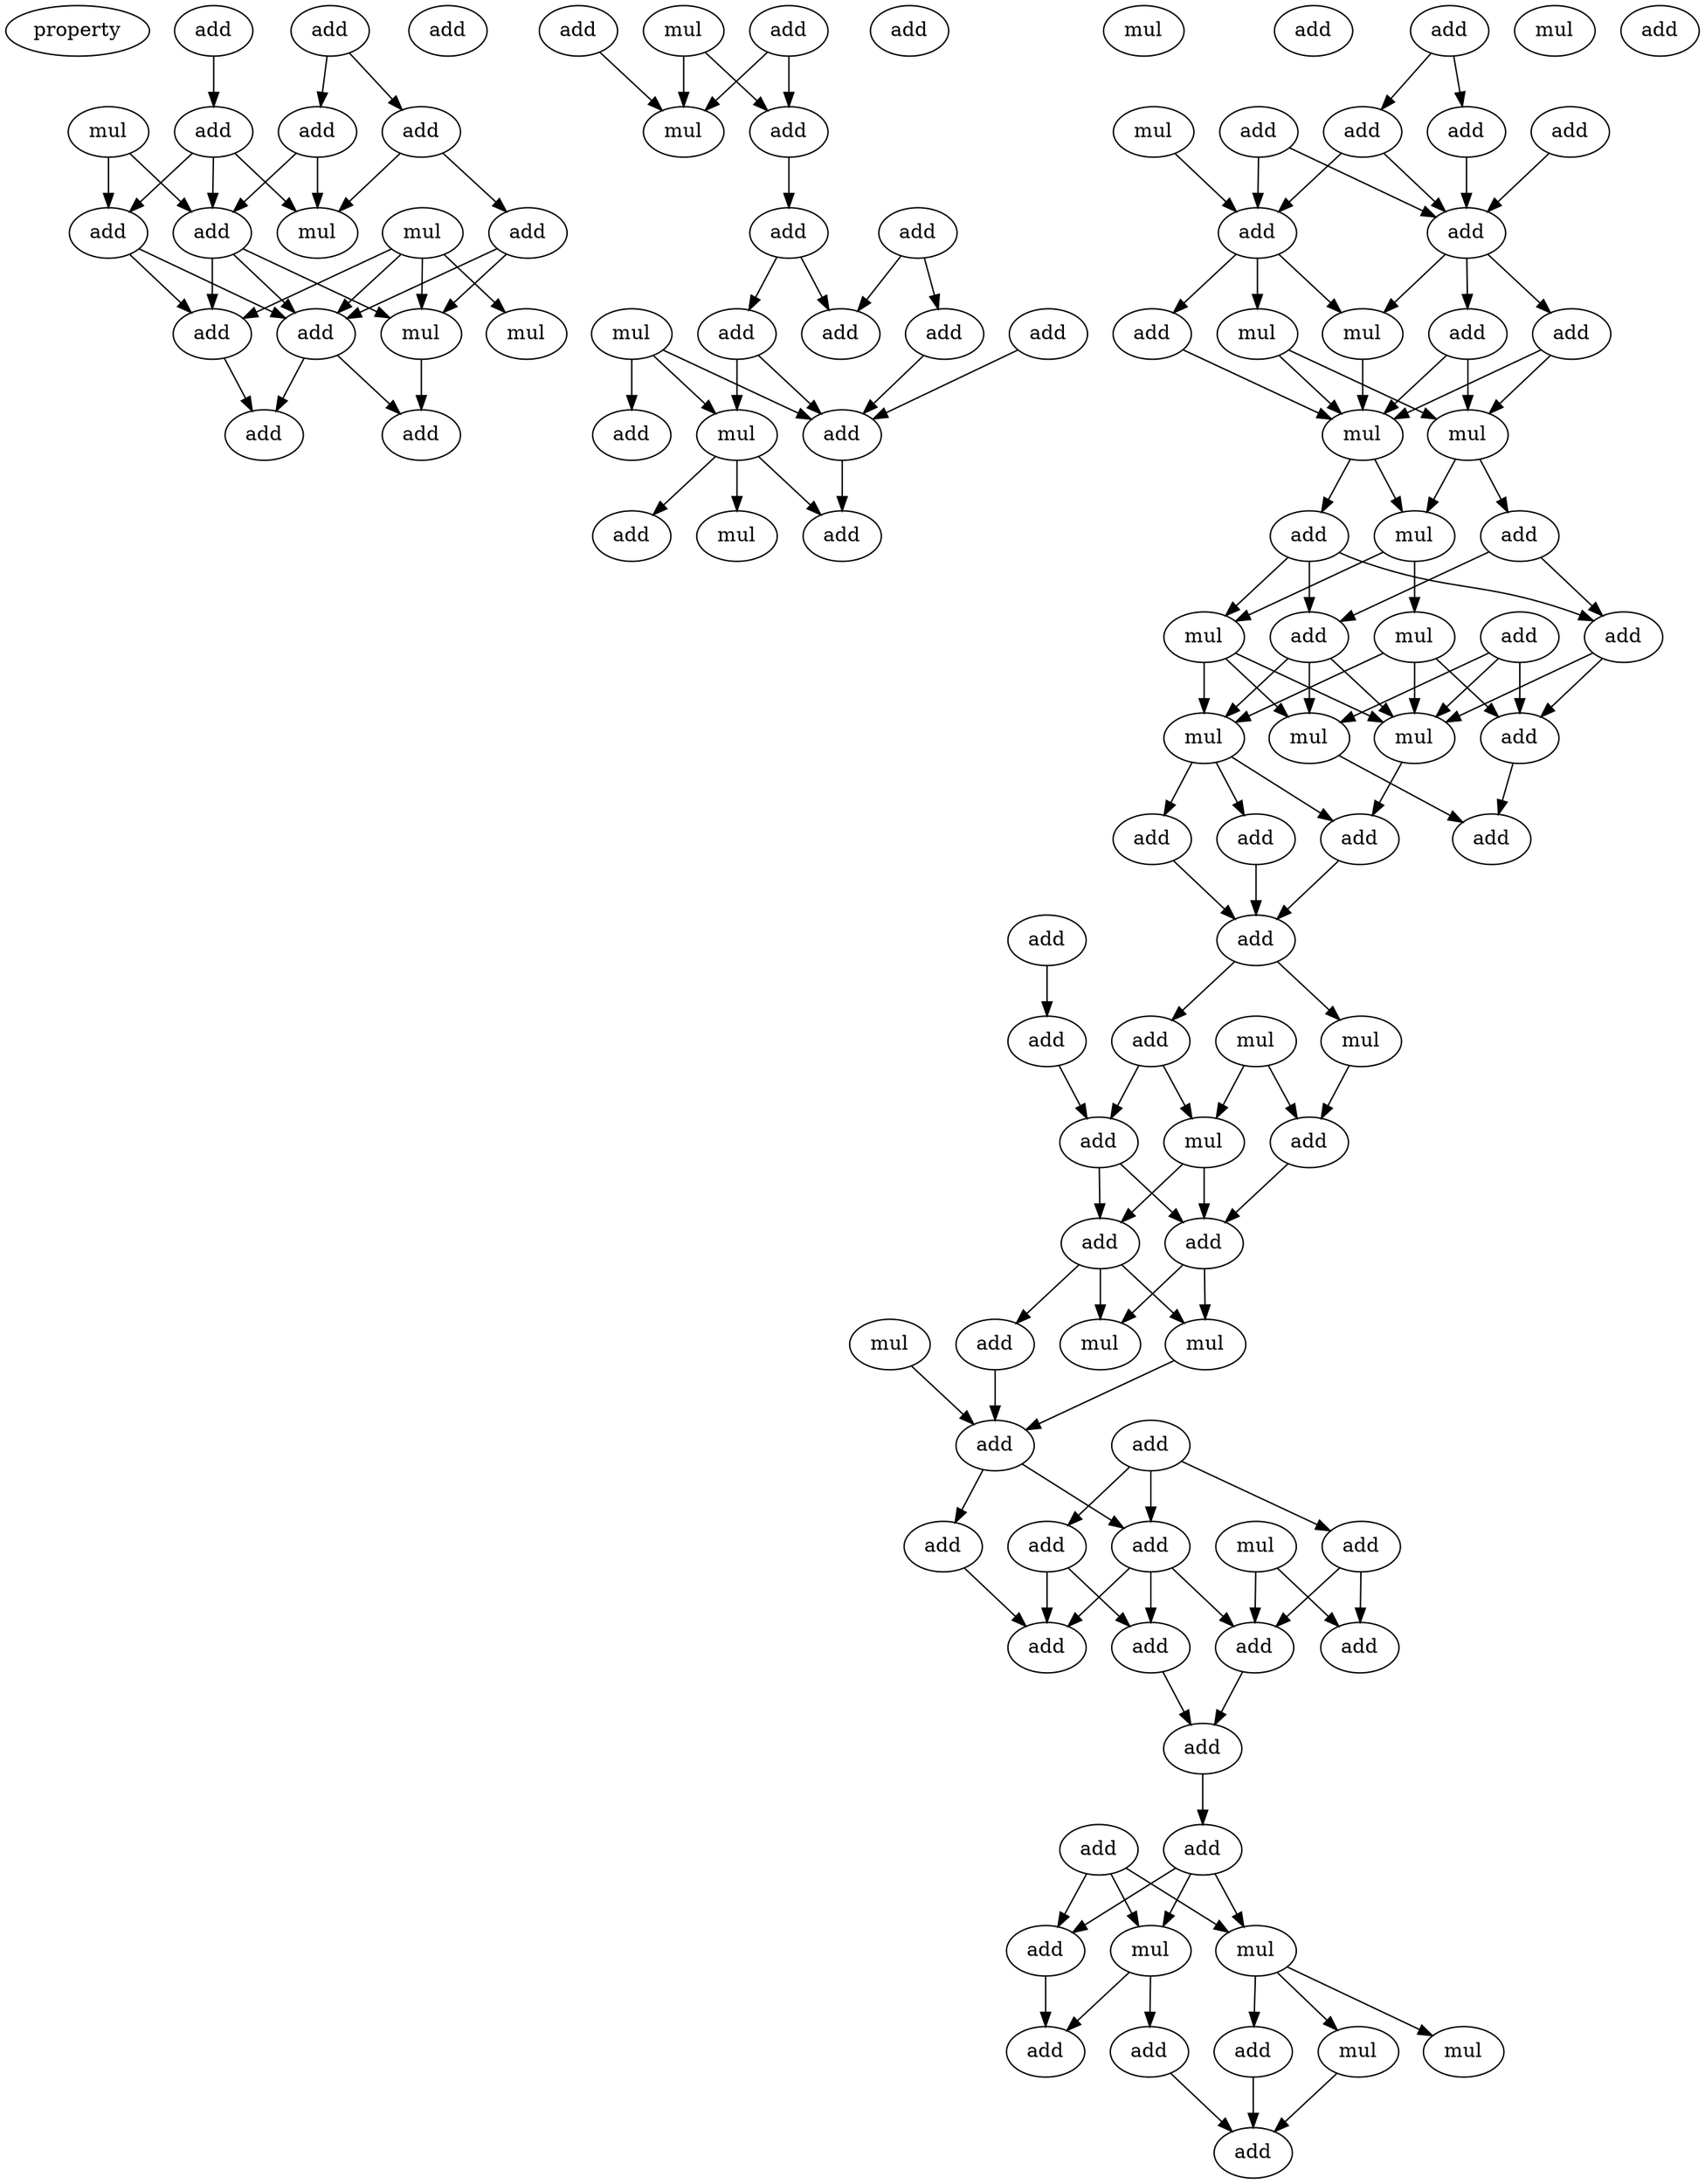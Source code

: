 digraph {
    node [fontcolor=black]
    property [mul=2,lf=1.5]
    0 [ label = add ];
    1 [ label = add ];
    2 [ label = add ];
    3 [ label = mul ];
    4 [ label = add ];
    5 [ label = add ];
    6 [ label = mul ];
    7 [ label = add ];
    8 [ label = add ];
    9 [ label = add ];
    10 [ label = mul ];
    11 [ label = add ];
    12 [ label = add ];
    13 [ label = mul ];
    14 [ label = mul ];
    15 [ label = add ];
    16 [ label = add ];
    17 [ label = add ];
    18 [ label = add ];
    19 [ label = add ];
    20 [ label = mul ];
    21 [ label = add ];
    22 [ label = mul ];
    23 [ label = add ];
    24 [ label = mul ];
    25 [ label = add ];
    26 [ label = add ];
    27 [ label = add ];
    28 [ label = add ];
    29 [ label = add ];
    30 [ label = add ];
    31 [ label = mul ];
    32 [ label = add ];
    33 [ label = add ];
    34 [ label = mul ];
    35 [ label = add ];
    36 [ label = add ];
    37 [ label = mul ];
    38 [ label = add ];
    39 [ label = add ];
    40 [ label = add ];
    41 [ label = add ];
    42 [ label = add ];
    43 [ label = add ];
    44 [ label = mul ];
    45 [ label = add ];
    46 [ label = add ];
    47 [ label = add ];
    48 [ label = add ];
    49 [ label = add ];
    50 [ label = mul ];
    51 [ label = mul ];
    52 [ label = mul ];
    53 [ label = mul ];
    54 [ label = add ];
    55 [ label = mul ];
    56 [ label = add ];
    57 [ label = add ];
    58 [ label = add ];
    59 [ label = mul ];
    60 [ label = mul ];
    61 [ label = add ];
    62 [ label = mul ];
    63 [ label = mul ];
    64 [ label = add ];
    65 [ label = mul ];
    66 [ label = mul ];
    67 [ label = add ];
    68 [ label = add ];
    69 [ label = add ];
    70 [ label = add ];
    71 [ label = add ];
    72 [ label = add ];
    73 [ label = add ];
    74 [ label = mul ];
    75 [ label = add ];
    76 [ label = mul ];
    77 [ label = add ];
    78 [ label = mul ];
    79 [ label = add ];
    80 [ label = add ];
    81 [ label = add ];
    82 [ label = mul ];
    83 [ label = add ];
    84 [ label = mul ];
    85 [ label = mul ];
    86 [ label = add ];
    87 [ label = add ];
    88 [ label = add ];
    89 [ label = add ];
    90 [ label = mul ];
    91 [ label = add ];
    92 [ label = add ];
    93 [ label = add ];
    94 [ label = add ];
    95 [ label = add ];
    96 [ label = add ];
    97 [ label = add ];
    98 [ label = add ];
    99 [ label = add ];
    100 [ label = add ];
    101 [ label = mul ];
    102 [ label = add ];
    103 [ label = mul ];
    104 [ label = mul ];
    105 [ label = add ];
    106 [ label = mul ];
    107 [ label = add ];
    108 [ label = add ];
    109 [ label = add ];
    0 -> 4 [ name = 0 ];
    1 -> 2 [ name = 1 ];
    1 -> 5 [ name = 2 ];
    2 -> 9 [ name = 3 ];
    2 -> 10 [ name = 4 ];
    3 -> 7 [ name = 5 ];
    3 -> 8 [ name = 6 ];
    4 -> 7 [ name = 7 ];
    4 -> 8 [ name = 8 ];
    4 -> 10 [ name = 9 ];
    5 -> 8 [ name = 10 ];
    5 -> 10 [ name = 11 ];
    6 -> 11 [ name = 12 ];
    6 -> 12 [ name = 13 ];
    6 -> 13 [ name = 14 ];
    6 -> 14 [ name = 15 ];
    7 -> 11 [ name = 16 ];
    7 -> 12 [ name = 17 ];
    8 -> 11 [ name = 18 ];
    8 -> 12 [ name = 19 ];
    8 -> 14 [ name = 20 ];
    9 -> 12 [ name = 21 ];
    9 -> 14 [ name = 22 ];
    11 -> 16 [ name = 23 ];
    12 -> 15 [ name = 24 ];
    12 -> 16 [ name = 25 ];
    14 -> 15 [ name = 26 ];
    18 -> 24 [ name = 27 ];
    18 -> 25 [ name = 28 ];
    19 -> 24 [ name = 29 ];
    20 -> 24 [ name = 30 ];
    20 -> 25 [ name = 31 ];
    25 -> 27 [ name = 32 ];
    26 -> 28 [ name = 33 ];
    26 -> 32 [ name = 34 ];
    27 -> 30 [ name = 35 ];
    27 -> 32 [ name = 36 ];
    28 -> 35 [ name = 37 ];
    29 -> 35 [ name = 38 ];
    30 -> 34 [ name = 39 ];
    30 -> 35 [ name = 40 ];
    31 -> 33 [ name = 41 ];
    31 -> 34 [ name = 42 ];
    31 -> 35 [ name = 43 ];
    34 -> 36 [ name = 44 ];
    34 -> 37 [ name = 45 ];
    34 -> 38 [ name = 46 ];
    35 -> 36 [ name = 47 ];
    39 -> 40 [ name = 48 ];
    39 -> 43 [ name = 49 ];
    40 -> 45 [ name = 50 ];
    41 -> 45 [ name = 51 ];
    41 -> 46 [ name = 52 ];
    42 -> 45 [ name = 53 ];
    43 -> 45 [ name = 54 ];
    43 -> 46 [ name = 55 ];
    44 -> 46 [ name = 56 ];
    45 -> 48 [ name = 57 ];
    45 -> 49 [ name = 58 ];
    45 -> 51 [ name = 59 ];
    46 -> 47 [ name = 60 ];
    46 -> 50 [ name = 61 ];
    46 -> 51 [ name = 62 ];
    47 -> 53 [ name = 63 ];
    48 -> 52 [ name = 64 ];
    48 -> 53 [ name = 65 ];
    49 -> 52 [ name = 66 ];
    49 -> 53 [ name = 67 ];
    50 -> 52 [ name = 68 ];
    50 -> 53 [ name = 69 ];
    51 -> 53 [ name = 70 ];
    52 -> 55 [ name = 71 ];
    52 -> 56 [ name = 72 ];
    53 -> 54 [ name = 73 ];
    53 -> 55 [ name = 74 ];
    54 -> 57 [ name = 75 ];
    54 -> 59 [ name = 76 ];
    54 -> 61 [ name = 77 ];
    55 -> 59 [ name = 78 ];
    55 -> 60 [ name = 79 ];
    56 -> 57 [ name = 80 ];
    56 -> 61 [ name = 81 ];
    57 -> 64 [ name = 82 ];
    57 -> 65 [ name = 83 ];
    58 -> 63 [ name = 84 ];
    58 -> 64 [ name = 85 ];
    58 -> 65 [ name = 86 ];
    59 -> 62 [ name = 87 ];
    59 -> 63 [ name = 88 ];
    59 -> 65 [ name = 89 ];
    60 -> 62 [ name = 90 ];
    60 -> 64 [ name = 91 ];
    60 -> 65 [ name = 92 ];
    61 -> 62 [ name = 93 ];
    61 -> 63 [ name = 94 ];
    61 -> 65 [ name = 95 ];
    62 -> 67 [ name = 96 ];
    62 -> 69 [ name = 97 ];
    62 -> 70 [ name = 98 ];
    63 -> 68 [ name = 99 ];
    64 -> 68 [ name = 100 ];
    65 -> 70 [ name = 101 ];
    67 -> 71 [ name = 102 ];
    69 -> 71 [ name = 103 ];
    70 -> 71 [ name = 104 ];
    71 -> 73 [ name = 105 ];
    71 -> 74 [ name = 106 ];
    72 -> 75 [ name = 107 ];
    73 -> 78 [ name = 108 ];
    73 -> 79 [ name = 109 ];
    74 -> 77 [ name = 110 ];
    75 -> 79 [ name = 111 ];
    76 -> 77 [ name = 112 ];
    76 -> 78 [ name = 113 ];
    77 -> 81 [ name = 114 ];
    78 -> 80 [ name = 115 ];
    78 -> 81 [ name = 116 ];
    79 -> 80 [ name = 117 ];
    79 -> 81 [ name = 118 ];
    80 -> 82 [ name = 119 ];
    80 -> 83 [ name = 120 ];
    80 -> 85 [ name = 121 ];
    81 -> 82 [ name = 122 ];
    81 -> 85 [ name = 123 ];
    82 -> 87 [ name = 124 ];
    83 -> 87 [ name = 125 ];
    84 -> 87 [ name = 126 ];
    86 -> 88 [ name = 127 ];
    86 -> 91 [ name = 128 ];
    86 -> 92 [ name = 129 ];
    87 -> 89 [ name = 130 ];
    87 -> 91 [ name = 131 ];
    88 -> 93 [ name = 132 ];
    88 -> 94 [ name = 133 ];
    89 -> 96 [ name = 134 ];
    90 -> 93 [ name = 135 ];
    90 -> 94 [ name = 136 ];
    91 -> 93 [ name = 137 ];
    91 -> 96 [ name = 138 ];
    91 -> 97 [ name = 139 ];
    92 -> 96 [ name = 140 ];
    92 -> 97 [ name = 141 ];
    93 -> 98 [ name = 142 ];
    97 -> 98 [ name = 143 ];
    98 -> 100 [ name = 144 ];
    99 -> 101 [ name = 145 ];
    99 -> 102 [ name = 146 ];
    99 -> 103 [ name = 147 ];
    100 -> 101 [ name = 148 ];
    100 -> 102 [ name = 149 ];
    100 -> 103 [ name = 150 ];
    101 -> 107 [ name = 151 ];
    101 -> 108 [ name = 152 ];
    102 -> 107 [ name = 153 ];
    103 -> 104 [ name = 154 ];
    103 -> 105 [ name = 155 ];
    103 -> 106 [ name = 156 ];
    104 -> 109 [ name = 157 ];
    105 -> 109 [ name = 158 ];
    108 -> 109 [ name = 159 ];
}
